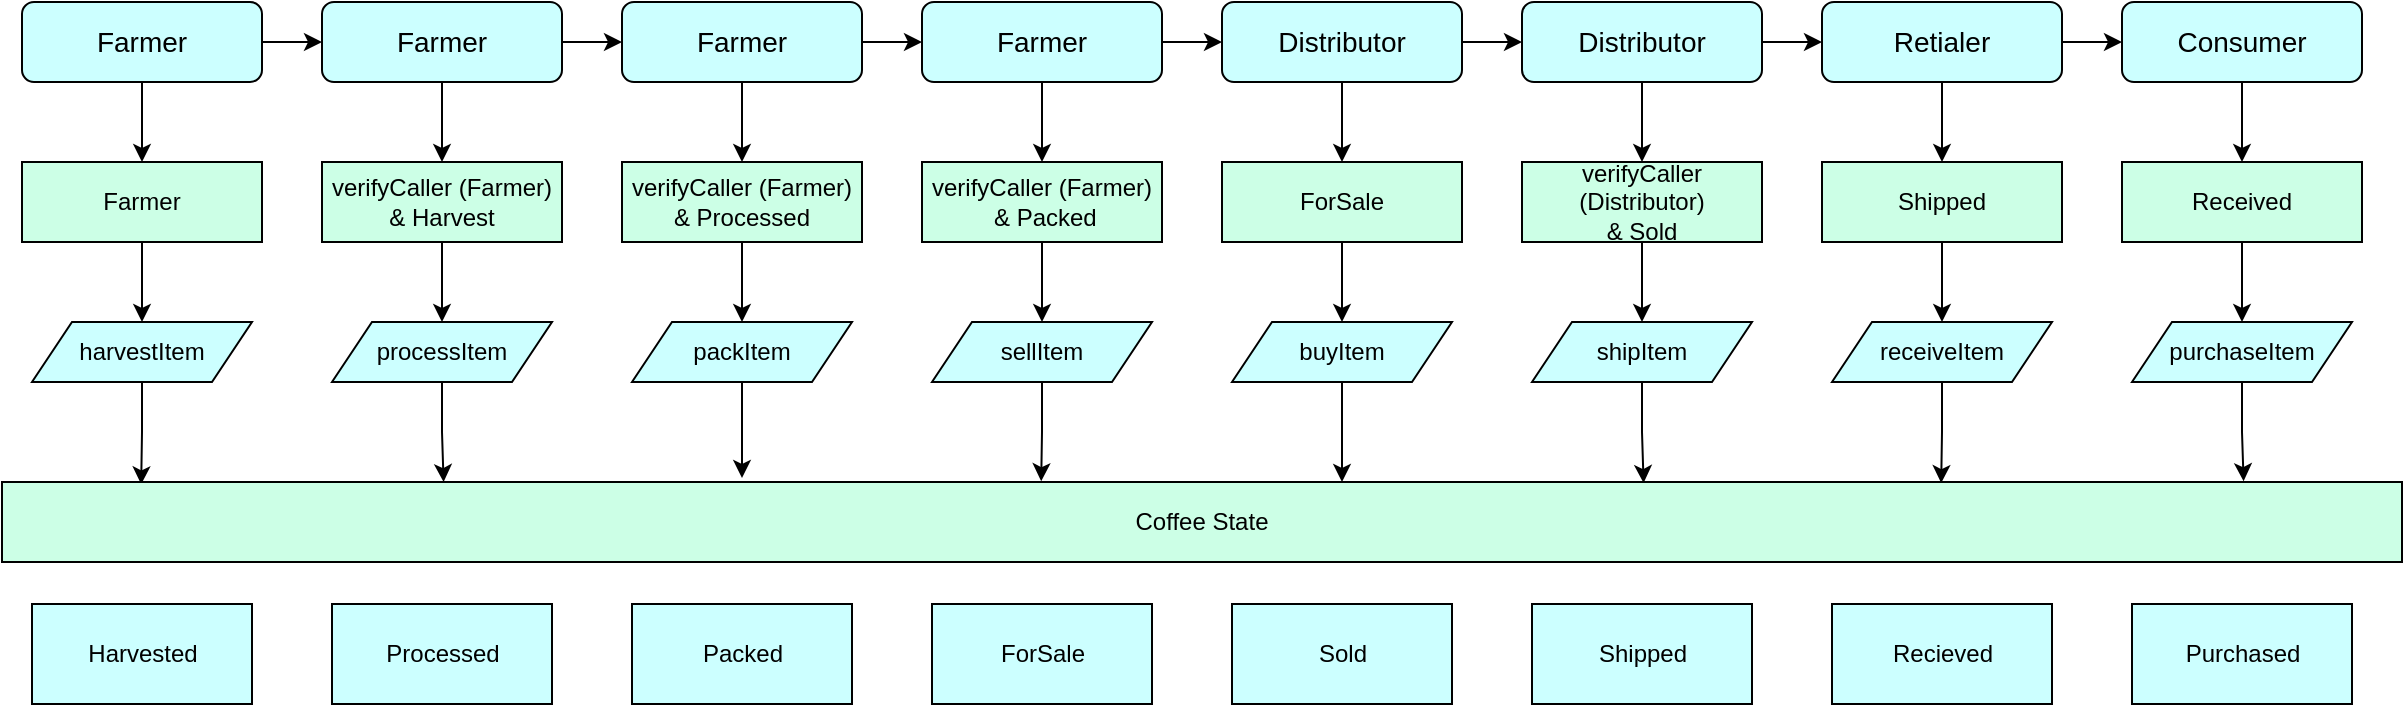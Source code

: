 <mxfile version="15.0.4" type="google"><diagram name="Page-1" id="13e1069c-82ec-6db2-03f1-153e76fe0fe0"><mxGraphModel dx="782" dy="419" grid="1" gridSize="10" guides="1" tooltips="1" connect="1" arrows="1" fold="1" page="1" pageScale="1" pageWidth="1400" pageHeight="850" background="none" math="0" shadow="0"><root><mxCell id="0"/><mxCell id="1" parent="0"/><mxCell id="7ChB545htUpGt8DQz-Ig-9" value="" style="edgeStyle=orthogonalEdgeStyle;rounded=0;orthogonalLoop=1;jettySize=auto;html=1;" parent="1" source="7ChB545htUpGt8DQz-Ig-1" target="7ChB545htUpGt8DQz-Ig-8" edge="1"><mxGeometry relative="1" as="geometry"/></mxCell><mxCell id="7ChB545htUpGt8DQz-Ig-41" style="edgeStyle=orthogonalEdgeStyle;rounded=0;orthogonalLoop=1;jettySize=auto;html=1;" parent="1" source="7ChB545htUpGt8DQz-Ig-1" target="7ChB545htUpGt8DQz-Ig-24" edge="1"><mxGeometry relative="1" as="geometry"/></mxCell><mxCell id="7ChB545htUpGt8DQz-Ig-1" value="&lt;font style=&quot;font-size: 14px&quot;&gt;Farmer&lt;/font&gt;" style="rounded=1;whiteSpace=wrap;html=1;fillColor=#CCFFFF;" parent="1" vertex="1"><mxGeometry x="10" y="40" width="120" height="40" as="geometry"/></mxCell><mxCell id="7ChB545htUpGt8DQz-Ig-11" value="" style="edgeStyle=orthogonalEdgeStyle;rounded=0;orthogonalLoop=1;jettySize=auto;html=1;" parent="1" source="7ChB545htUpGt8DQz-Ig-8" target="7ChB545htUpGt8DQz-Ig-10" edge="1"><mxGeometry relative="1" as="geometry"/></mxCell><mxCell id="7ChB545htUpGt8DQz-Ig-42" style="edgeStyle=orthogonalEdgeStyle;rounded=0;orthogonalLoop=1;jettySize=auto;html=1;entryX=0.5;entryY=0;entryDx=0;entryDy=0;" parent="1" source="7ChB545htUpGt8DQz-Ig-8" target="7ChB545htUpGt8DQz-Ig-25" edge="1"><mxGeometry relative="1" as="geometry"/></mxCell><mxCell id="7ChB545htUpGt8DQz-Ig-8" value="&lt;font style=&quot;font-size: 14px&quot;&gt;Farmer&lt;/font&gt;" style="rounded=1;whiteSpace=wrap;html=1;fillColor=#CCFFFF;" parent="1" vertex="1"><mxGeometry x="160" y="40" width="120" height="40" as="geometry"/></mxCell><mxCell id="7ChB545htUpGt8DQz-Ig-13" value="" style="edgeStyle=orthogonalEdgeStyle;rounded=0;orthogonalLoop=1;jettySize=auto;html=1;" parent="1" source="7ChB545htUpGt8DQz-Ig-10" target="7ChB545htUpGt8DQz-Ig-12" edge="1"><mxGeometry relative="1" as="geometry"/></mxCell><mxCell id="7ChB545htUpGt8DQz-Ig-43" style="edgeStyle=orthogonalEdgeStyle;rounded=0;orthogonalLoop=1;jettySize=auto;html=1;entryX=0.5;entryY=0;entryDx=0;entryDy=0;" parent="1" source="7ChB545htUpGt8DQz-Ig-10" target="7ChB545htUpGt8DQz-Ig-29" edge="1"><mxGeometry relative="1" as="geometry"/></mxCell><mxCell id="7ChB545htUpGt8DQz-Ig-10" value="&lt;font style=&quot;font-size: 14px&quot;&gt;Farmer&lt;/font&gt;" style="rounded=1;whiteSpace=wrap;html=1;fillColor=#CCFFFF;" parent="1" vertex="1"><mxGeometry x="310" y="40" width="120" height="40" as="geometry"/></mxCell><mxCell id="7ChB545htUpGt8DQz-Ig-15" value="" style="edgeStyle=orthogonalEdgeStyle;rounded=0;orthogonalLoop=1;jettySize=auto;html=1;" parent="1" source="7ChB545htUpGt8DQz-Ig-12" target="7ChB545htUpGt8DQz-Ig-14" edge="1"><mxGeometry relative="1" as="geometry"/></mxCell><mxCell id="7ChB545htUpGt8DQz-Ig-44" style="edgeStyle=orthogonalEdgeStyle;rounded=0;orthogonalLoop=1;jettySize=auto;html=1;entryX=0.5;entryY=0;entryDx=0;entryDy=0;" parent="1" source="7ChB545htUpGt8DQz-Ig-12" target="7ChB545htUpGt8DQz-Ig-31" edge="1"><mxGeometry relative="1" as="geometry"/></mxCell><mxCell id="7ChB545htUpGt8DQz-Ig-12" value="&lt;font style=&quot;font-size: 14px&quot;&gt;Farmer&lt;/font&gt;" style="rounded=1;whiteSpace=wrap;html=1;fillColor=#CCFFFF;" parent="1" vertex="1"><mxGeometry x="460" y="40" width="120" height="40" as="geometry"/></mxCell><mxCell id="7ChB545htUpGt8DQz-Ig-17" value="" style="edgeStyle=orthogonalEdgeStyle;rounded=0;orthogonalLoop=1;jettySize=auto;html=1;" parent="1" source="7ChB545htUpGt8DQz-Ig-14" target="7ChB545htUpGt8DQz-Ig-16" edge="1"><mxGeometry relative="1" as="geometry"/></mxCell><mxCell id="7ChB545htUpGt8DQz-Ig-45" style="edgeStyle=orthogonalEdgeStyle;rounded=0;orthogonalLoop=1;jettySize=auto;html=1;entryX=0.5;entryY=0;entryDx=0;entryDy=0;" parent="1" source="7ChB545htUpGt8DQz-Ig-14" target="7ChB545htUpGt8DQz-Ig-33" edge="1"><mxGeometry relative="1" as="geometry"/></mxCell><mxCell id="7ChB545htUpGt8DQz-Ig-14" value="&lt;font style=&quot;font-size: 14px&quot;&gt;Distributor&lt;/font&gt;" style="rounded=1;whiteSpace=wrap;html=1;fillColor=#CCFFFF;" parent="1" vertex="1"><mxGeometry x="610" y="40" width="120" height="40" as="geometry"/></mxCell><mxCell id="7ChB545htUpGt8DQz-Ig-19" value="" style="edgeStyle=orthogonalEdgeStyle;rounded=0;orthogonalLoop=1;jettySize=auto;html=1;" parent="1" source="7ChB545htUpGt8DQz-Ig-16" target="7ChB545htUpGt8DQz-Ig-18" edge="1"><mxGeometry relative="1" as="geometry"/></mxCell><mxCell id="7ChB545htUpGt8DQz-Ig-47" style="edgeStyle=orthogonalEdgeStyle;rounded=0;orthogonalLoop=1;jettySize=auto;html=1;entryX=0.5;entryY=0;entryDx=0;entryDy=0;" parent="1" source="7ChB545htUpGt8DQz-Ig-16" target="7ChB545htUpGt8DQz-Ig-35" edge="1"><mxGeometry relative="1" as="geometry"/></mxCell><mxCell id="7ChB545htUpGt8DQz-Ig-16" value="&lt;span style=&quot;font-size: 14px&quot;&gt;Distributor&lt;/span&gt;" style="rounded=1;whiteSpace=wrap;html=1;fillColor=#CCFFFF;" parent="1" vertex="1"><mxGeometry x="760" y="40" width="120" height="40" as="geometry"/></mxCell><mxCell id="7ChB545htUpGt8DQz-Ig-21" value="" style="edgeStyle=orthogonalEdgeStyle;rounded=0;orthogonalLoop=1;jettySize=auto;html=1;" parent="1" source="7ChB545htUpGt8DQz-Ig-18" target="7ChB545htUpGt8DQz-Ig-20" edge="1"><mxGeometry relative="1" as="geometry"/></mxCell><mxCell id="7ChB545htUpGt8DQz-Ig-48" style="edgeStyle=orthogonalEdgeStyle;rounded=0;orthogonalLoop=1;jettySize=auto;html=1;entryX=0.5;entryY=0;entryDx=0;entryDy=0;" parent="1" source="7ChB545htUpGt8DQz-Ig-18" target="7ChB545htUpGt8DQz-Ig-37" edge="1"><mxGeometry relative="1" as="geometry"/></mxCell><mxCell id="7ChB545htUpGt8DQz-Ig-18" value="&lt;font style=&quot;font-size: 14px&quot;&gt;Retialer&lt;/font&gt;" style="rounded=1;whiteSpace=wrap;html=1;fillColor=#CCFFFF;" parent="1" vertex="1"><mxGeometry x="910" y="40" width="120" height="40" as="geometry"/></mxCell><mxCell id="7ChB545htUpGt8DQz-Ig-50" style="edgeStyle=orthogonalEdgeStyle;rounded=0;orthogonalLoop=1;jettySize=auto;html=1;entryX=0.5;entryY=0;entryDx=0;entryDy=0;" parent="1" source="7ChB545htUpGt8DQz-Ig-20" target="7ChB545htUpGt8DQz-Ig-39" edge="1"><mxGeometry relative="1" as="geometry"/></mxCell><mxCell id="7ChB545htUpGt8DQz-Ig-20" value="&lt;font style=&quot;font-size: 14px&quot;&gt;Consumer&lt;/font&gt;" style="rounded=1;whiteSpace=wrap;html=1;fillColor=#CCFFFF;" parent="1" vertex="1"><mxGeometry x="1060" y="40" width="120" height="40" as="geometry"/></mxCell><mxCell id="7ChB545htUpGt8DQz-Ig-53" value="" style="edgeStyle=orthogonalEdgeStyle;rounded=0;orthogonalLoop=1;jettySize=auto;html=1;" parent="1" source="7ChB545htUpGt8DQz-Ig-24" target="7ChB545htUpGt8DQz-Ig-52" edge="1"><mxGeometry relative="1" as="geometry"/></mxCell><mxCell id="7ChB545htUpGt8DQz-Ig-24" value="Farmer" style="rounded=0;whiteSpace=wrap;html=1;fillColor=#CCFFE6;" parent="1" vertex="1"><mxGeometry x="10" y="120" width="120" height="40" as="geometry"/></mxCell><mxCell id="7ChB545htUpGt8DQz-Ig-68" style="edgeStyle=orthogonalEdgeStyle;rounded=0;orthogonalLoop=1;jettySize=auto;html=1;entryX=0.5;entryY=0;entryDx=0;entryDy=0;" parent="1" source="7ChB545htUpGt8DQz-Ig-25" target="7ChB545htUpGt8DQz-Ig-54" edge="1"><mxGeometry relative="1" as="geometry"/></mxCell><mxCell id="7ChB545htUpGt8DQz-Ig-25" value="verifyCaller (Farmer)&lt;br&gt;&amp;amp; Harvest" style="rounded=0;whiteSpace=wrap;html=1;fillColor=#CCFFE6;" parent="1" vertex="1"><mxGeometry x="160" y="120" width="120" height="40" as="geometry"/></mxCell><mxCell id="7ChB545htUpGt8DQz-Ig-69" style="edgeStyle=orthogonalEdgeStyle;rounded=0;orthogonalLoop=1;jettySize=auto;html=1;entryX=0.5;entryY=0;entryDx=0;entryDy=0;" parent="1" source="7ChB545htUpGt8DQz-Ig-29" target="7ChB545htUpGt8DQz-Ig-56" edge="1"><mxGeometry relative="1" as="geometry"/></mxCell><mxCell id="7ChB545htUpGt8DQz-Ig-29" value="verifyCaller (Farmer)&lt;br&gt;&amp;amp; Processed" style="rounded=0;whiteSpace=wrap;html=1;fillColor=#CCFFE6;" parent="1" vertex="1"><mxGeometry x="310" y="120" width="120" height="40" as="geometry"/></mxCell><mxCell id="7ChB545htUpGt8DQz-Ig-70" style="edgeStyle=orthogonalEdgeStyle;rounded=0;orthogonalLoop=1;jettySize=auto;html=1;entryX=0.5;entryY=0;entryDx=0;entryDy=0;" parent="1" source="7ChB545htUpGt8DQz-Ig-31" target="7ChB545htUpGt8DQz-Ig-58" edge="1"><mxGeometry relative="1" as="geometry"/></mxCell><mxCell id="7ChB545htUpGt8DQz-Ig-31" value="verifyCaller (Farmer)&lt;br&gt;&amp;nbsp;&amp;amp; Packed" style="rounded=0;whiteSpace=wrap;html=1;fillColor=#CCFFE6;" parent="1" vertex="1"><mxGeometry x="460" y="120" width="120" height="40" as="geometry"/></mxCell><mxCell id="7ChB545htUpGt8DQz-Ig-74" style="edgeStyle=orthogonalEdgeStyle;rounded=0;orthogonalLoop=1;jettySize=auto;html=1;entryX=0.5;entryY=0;entryDx=0;entryDy=0;" parent="1" source="7ChB545htUpGt8DQz-Ig-33" target="7ChB545htUpGt8DQz-Ig-60" edge="1"><mxGeometry relative="1" as="geometry"/></mxCell><mxCell id="7ChB545htUpGt8DQz-Ig-33" value="ForSale" style="rounded=0;whiteSpace=wrap;html=1;fillColor=#CCFFE6;" parent="1" vertex="1"><mxGeometry x="610" y="120" width="120" height="40" as="geometry"/></mxCell><mxCell id="7ChB545htUpGt8DQz-Ig-75" style="edgeStyle=orthogonalEdgeStyle;rounded=0;orthogonalLoop=1;jettySize=auto;html=1;" parent="1" source="7ChB545htUpGt8DQz-Ig-35" target="7ChB545htUpGt8DQz-Ig-62" edge="1"><mxGeometry relative="1" as="geometry"/></mxCell><mxCell id="7ChB545htUpGt8DQz-Ig-35" value="verifyCaller (Distributor)&lt;br&gt;&amp;amp; Sold" style="rounded=0;whiteSpace=wrap;html=1;fillColor=#CCFFE6;" parent="1" vertex="1"><mxGeometry x="760" y="120" width="120" height="40" as="geometry"/></mxCell><mxCell id="7ChB545htUpGt8DQz-Ig-76" style="edgeStyle=orthogonalEdgeStyle;rounded=0;orthogonalLoop=1;jettySize=auto;html=1;" parent="1" source="7ChB545htUpGt8DQz-Ig-37" target="7ChB545htUpGt8DQz-Ig-64" edge="1"><mxGeometry relative="1" as="geometry"/></mxCell><mxCell id="7ChB545htUpGt8DQz-Ig-37" value="Shipped" style="rounded=0;whiteSpace=wrap;html=1;fillColor=#CCFFE6;" parent="1" vertex="1"><mxGeometry x="910" y="120" width="120" height="40" as="geometry"/></mxCell><mxCell id="7ChB545htUpGt8DQz-Ig-77" style="edgeStyle=orthogonalEdgeStyle;rounded=0;orthogonalLoop=1;jettySize=auto;html=1;" parent="1" source="7ChB545htUpGt8DQz-Ig-39" target="7ChB545htUpGt8DQz-Ig-66" edge="1"><mxGeometry relative="1" as="geometry"/></mxCell><mxCell id="7ChB545htUpGt8DQz-Ig-39" value="Received" style="rounded=0;whiteSpace=wrap;html=1;fillColor=#CCFFE6;" parent="1" vertex="1"><mxGeometry x="1060" y="120" width="120" height="40" as="geometry"/></mxCell><mxCell id="7ChB545htUpGt8DQz-Ig-80" style="edgeStyle=orthogonalEdgeStyle;rounded=0;orthogonalLoop=1;jettySize=auto;html=1;entryX=0.058;entryY=0.029;entryDx=0;entryDy=0;entryPerimeter=0;" parent="1" source="7ChB545htUpGt8DQz-Ig-52" target="7ChB545htUpGt8DQz-Ig-78" edge="1"><mxGeometry relative="1" as="geometry"/></mxCell><mxCell id="7ChB545htUpGt8DQz-Ig-52" value="harvestItem" style="shape=parallelogram;perimeter=parallelogramPerimeter;whiteSpace=wrap;html=1;fixedSize=1;rounded=0;fillColor=#CCFFFF;" parent="1" vertex="1"><mxGeometry x="15" y="200" width="110" height="30" as="geometry"/></mxCell><mxCell id="7ChB545htUpGt8DQz-Ig-81" style="edgeStyle=orthogonalEdgeStyle;rounded=0;orthogonalLoop=1;jettySize=auto;html=1;entryX=0.184;entryY=0.001;entryDx=0;entryDy=0;entryPerimeter=0;" parent="1" source="7ChB545htUpGt8DQz-Ig-54" target="7ChB545htUpGt8DQz-Ig-78" edge="1"><mxGeometry relative="1" as="geometry"/></mxCell><mxCell id="7ChB545htUpGt8DQz-Ig-54" value="processItem" style="shape=parallelogram;perimeter=parallelogramPerimeter;whiteSpace=wrap;html=1;fixedSize=1;rounded=0;fillColor=#CCFFFF;" parent="1" vertex="1"><mxGeometry x="165" y="200" width="110" height="30" as="geometry"/></mxCell><mxCell id="7ChB545htUpGt8DQz-Ig-84" style="edgeStyle=orthogonalEdgeStyle;rounded=0;orthogonalLoop=1;jettySize=auto;html=1;" parent="1" source="7ChB545htUpGt8DQz-Ig-56" edge="1"><mxGeometry relative="1" as="geometry"><mxPoint x="370" y="278" as="targetPoint"/></mxGeometry></mxCell><mxCell id="7ChB545htUpGt8DQz-Ig-56" value="packItem" style="shape=parallelogram;perimeter=parallelogramPerimeter;whiteSpace=wrap;html=1;fixedSize=1;rounded=0;fillColor=#CCFFFF;" parent="1" vertex="1"><mxGeometry x="315" y="200" width="110" height="30" as="geometry"/></mxCell><mxCell id="7ChB545htUpGt8DQz-Ig-86" style="edgeStyle=orthogonalEdgeStyle;rounded=0;orthogonalLoop=1;jettySize=auto;html=1;entryX=0.433;entryY=-0.01;entryDx=0;entryDy=0;entryPerimeter=0;" parent="1" source="7ChB545htUpGt8DQz-Ig-58" target="7ChB545htUpGt8DQz-Ig-78" edge="1"><mxGeometry relative="1" as="geometry"/></mxCell><mxCell id="7ChB545htUpGt8DQz-Ig-58" value="sellItem" style="shape=parallelogram;perimeter=parallelogramPerimeter;whiteSpace=wrap;html=1;fixedSize=1;rounded=0;fillColor=#CCFFFF;" parent="1" vertex="1"><mxGeometry x="465" y="200" width="110" height="30" as="geometry"/></mxCell><mxCell id="7ChB545htUpGt8DQz-Ig-87" value="" style="edgeStyle=orthogonalEdgeStyle;rounded=0;orthogonalLoop=1;jettySize=auto;html=1;" parent="1" source="7ChB545htUpGt8DQz-Ig-60" edge="1"><mxGeometry relative="1" as="geometry"><mxPoint x="670" y="280" as="targetPoint"/></mxGeometry></mxCell><mxCell id="7ChB545htUpGt8DQz-Ig-60" value="buyItem" style="shape=parallelogram;perimeter=parallelogramPerimeter;whiteSpace=wrap;html=1;fixedSize=1;rounded=0;fillColor=#CCFFFF;" parent="1" vertex="1"><mxGeometry x="615" y="200" width="110" height="30" as="geometry"/></mxCell><mxCell id="7ChB545htUpGt8DQz-Ig-88" value="" style="edgeStyle=orthogonalEdgeStyle;rounded=0;orthogonalLoop=1;jettySize=auto;html=1;entryX=0.684;entryY=0.013;entryDx=0;entryDy=0;entryPerimeter=0;" parent="1" source="7ChB545htUpGt8DQz-Ig-62" target="7ChB545htUpGt8DQz-Ig-78" edge="1"><mxGeometry relative="1" as="geometry"/></mxCell><mxCell id="7ChB545htUpGt8DQz-Ig-62" value="shipItem" style="shape=parallelogram;perimeter=parallelogramPerimeter;whiteSpace=wrap;html=1;fixedSize=1;rounded=0;fillColor=#CCFFFF;" parent="1" vertex="1"><mxGeometry x="765" y="200" width="110" height="30" as="geometry"/></mxCell><mxCell id="7ChB545htUpGt8DQz-Ig-89" value="" style="edgeStyle=orthogonalEdgeStyle;rounded=0;orthogonalLoop=1;jettySize=auto;html=1;entryX=0.808;entryY=0.013;entryDx=0;entryDy=0;entryPerimeter=0;" parent="1" source="7ChB545htUpGt8DQz-Ig-64" target="7ChB545htUpGt8DQz-Ig-78" edge="1"><mxGeometry relative="1" as="geometry"/></mxCell><mxCell id="7ChB545htUpGt8DQz-Ig-64" value="receiveItem" style="shape=parallelogram;perimeter=parallelogramPerimeter;whiteSpace=wrap;html=1;fixedSize=1;rounded=0;fillColor=#CCFFFF;" parent="1" vertex="1"><mxGeometry x="915" y="200" width="110" height="30" as="geometry"/></mxCell><mxCell id="7ChB545htUpGt8DQz-Ig-90" value="" style="edgeStyle=orthogonalEdgeStyle;rounded=0;orthogonalLoop=1;jettySize=auto;html=1;entryX=0.934;entryY=-0.01;entryDx=0;entryDy=0;entryPerimeter=0;" parent="1" source="7ChB545htUpGt8DQz-Ig-66" target="7ChB545htUpGt8DQz-Ig-78" edge="1"><mxGeometry relative="1" as="geometry"/></mxCell><mxCell id="7ChB545htUpGt8DQz-Ig-66" value="purchaseItem" style="shape=parallelogram;perimeter=parallelogramPerimeter;whiteSpace=wrap;html=1;fixedSize=1;rounded=0;fillColor=#CCFFFF;" parent="1" vertex="1"><mxGeometry x="1065" y="200" width="110" height="30" as="geometry"/></mxCell><mxCell id="7ChB545htUpGt8DQz-Ig-78" value="Coffee State" style="rounded=0;whiteSpace=wrap;html=1;fillColor=#CCFFE6;" parent="1" vertex="1"><mxGeometry y="280" width="1200" height="40" as="geometry"/></mxCell><mxCell id="7ChB545htUpGt8DQz-Ig-92" value="Harvested" style="html=1;fillColor=#CCFFFF;" parent="1" vertex="1"><mxGeometry x="15" y="341" width="110" height="50" as="geometry"/></mxCell><mxCell id="7ChB545htUpGt8DQz-Ig-93" value="Processed" style="html=1;fillColor=#CCFFFF;" parent="1" vertex="1"><mxGeometry x="165" y="341" width="110" height="50" as="geometry"/></mxCell><mxCell id="7ChB545htUpGt8DQz-Ig-94" value="Packed" style="html=1;fillColor=#CCFFFF;" parent="1" vertex="1"><mxGeometry x="315" y="341" width="110" height="50" as="geometry"/></mxCell><mxCell id="7ChB545htUpGt8DQz-Ig-95" value="ForSale" style="html=1;fillColor=#CCFFFF;" parent="1" vertex="1"><mxGeometry x="465" y="341" width="110" height="50" as="geometry"/></mxCell><mxCell id="7ChB545htUpGt8DQz-Ig-96" value="Sold" style="html=1;fillColor=#CCFFFF;" parent="1" vertex="1"><mxGeometry x="615" y="341" width="110" height="50" as="geometry"/></mxCell><mxCell id="7ChB545htUpGt8DQz-Ig-97" value="Shipped" style="html=1;fillColor=#CCFFFF;" parent="1" vertex="1"><mxGeometry x="765" y="341" width="110" height="50" as="geometry"/></mxCell><mxCell id="7ChB545htUpGt8DQz-Ig-98" value="Recieved" style="html=1;fillColor=#CCFFFF;" parent="1" vertex="1"><mxGeometry x="915" y="341" width="110" height="50" as="geometry"/></mxCell><mxCell id="7ChB545htUpGt8DQz-Ig-99" value="Purchased" style="html=1;fillColor=#CCFFFF;" parent="1" vertex="1"><mxGeometry x="1065" y="341" width="110" height="50" as="geometry"/></mxCell></root></mxGraphModel></diagram></mxfile>
